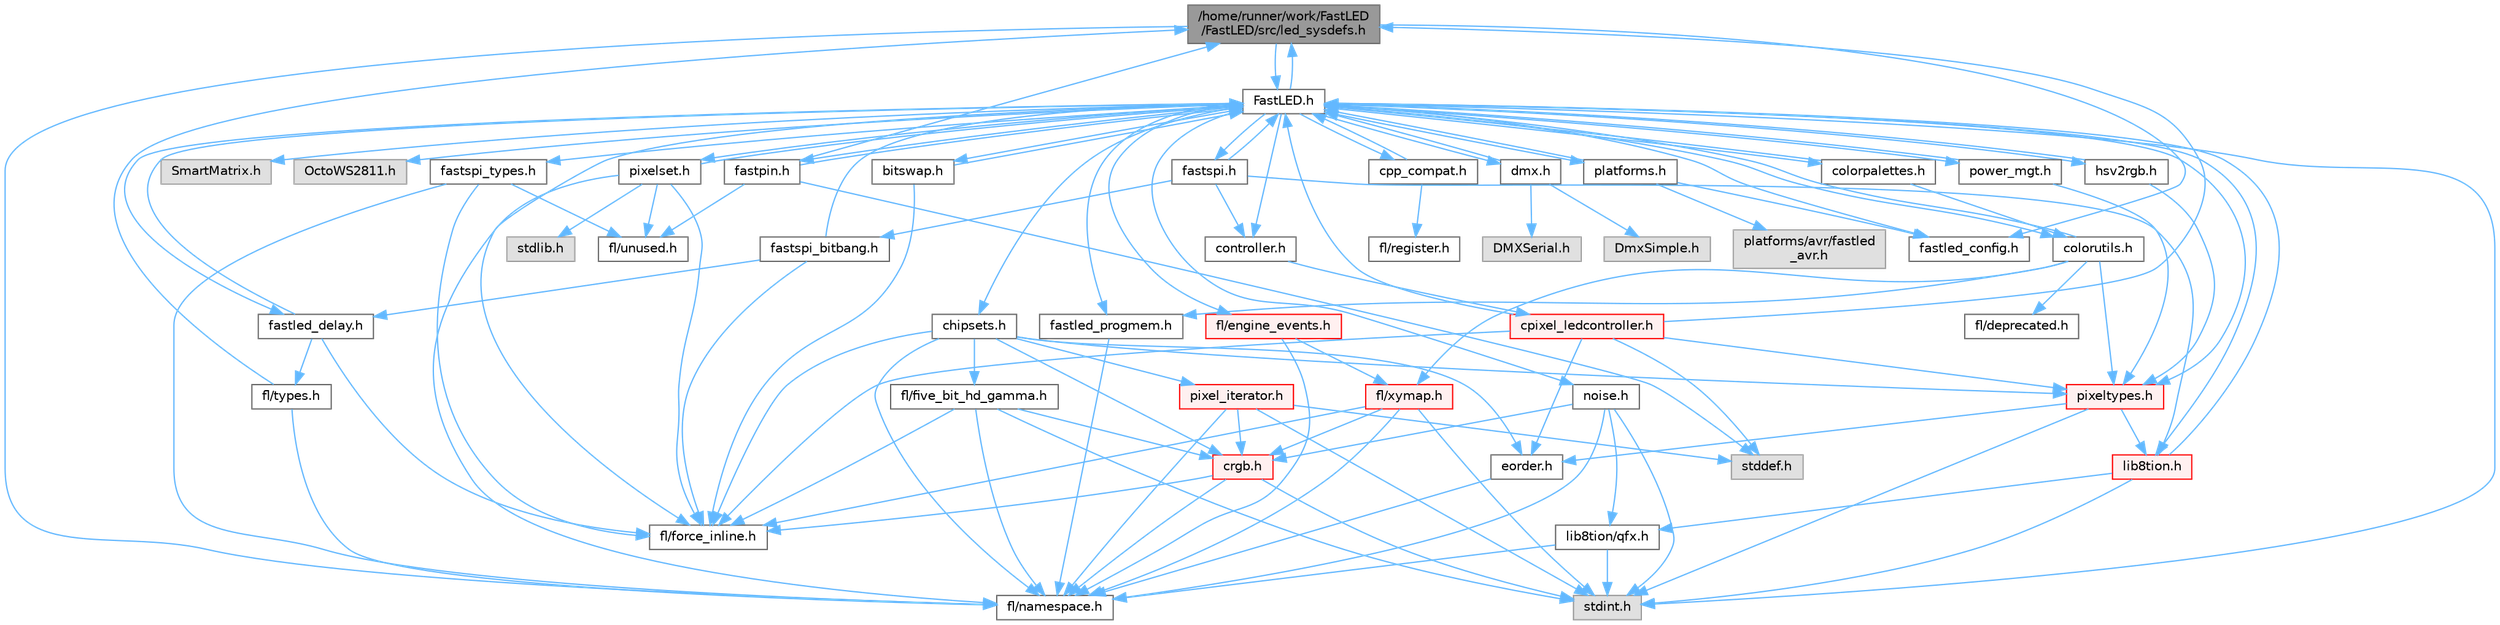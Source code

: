 digraph "/home/runner/work/FastLED/FastLED/src/led_sysdefs.h"
{
 // LATEX_PDF_SIZE
  bgcolor="transparent";
  edge [fontname=Helvetica,fontsize=10,labelfontname=Helvetica,labelfontsize=10];
  node [fontname=Helvetica,fontsize=10,shape=box,height=0.2,width=0.4];
  Node1 [id="Node000001",label="/home/runner/work/FastLED\l/FastLED/src/led_sysdefs.h",height=0.2,width=0.4,color="gray40", fillcolor="grey60", style="filled", fontcolor="black",tooltip="Determines which platform system definitions to include."];
  Node1 -> Node2 [id="edge1_Node000001_Node000002",color="steelblue1",style="solid",tooltip=" "];
  Node2 [id="Node000002",label="FastLED.h",height=0.2,width=0.4,color="grey40", fillcolor="white", style="filled",URL="$db/d97/_fast_l_e_d_8h.html",tooltip="central include file for FastLED, defines the CFastLED class/object"];
  Node2 -> Node3 [id="edge2_Node000002_Node000003",color="steelblue1",style="solid",tooltip=" "];
  Node3 [id="Node000003",label="stdint.h",height=0.2,width=0.4,color="grey60", fillcolor="#E0E0E0", style="filled",tooltip=" "];
  Node2 -> Node4 [id="edge3_Node000002_Node000004",color="steelblue1",style="solid",tooltip=" "];
  Node4 [id="Node000004",label="SmartMatrix.h",height=0.2,width=0.4,color="grey60", fillcolor="#E0E0E0", style="filled",tooltip=" "];
  Node2 -> Node5 [id="edge4_Node000002_Node000005",color="steelblue1",style="solid",tooltip=" "];
  Node5 [id="Node000005",label="OctoWS2811.h",height=0.2,width=0.4,color="grey60", fillcolor="#E0E0E0", style="filled",tooltip=" "];
  Node2 -> Node6 [id="edge5_Node000002_Node000006",color="steelblue1",style="solid",tooltip=" "];
  Node6 [id="Node000006",label="fl/force_inline.h",height=0.2,width=0.4,color="grey40", fillcolor="white", style="filled",URL="$d8/d2d/fl_2force__inline_8h.html",tooltip=" "];
  Node2 -> Node7 [id="edge6_Node000002_Node000007",color="steelblue1",style="solid",tooltip=" "];
  Node7 [id="Node000007",label="cpp_compat.h",height=0.2,width=0.4,color="grey40", fillcolor="white", style="filled",URL="$d9/d13/cpp__compat_8h.html",tooltip="Compatibility functions based on C++ version."];
  Node7 -> Node2 [id="edge7_Node000007_Node000002",color="steelblue1",style="solid",tooltip=" "];
  Node7 -> Node8 [id="edge8_Node000007_Node000008",color="steelblue1",style="solid",tooltip=" "];
  Node8 [id="Node000008",label="fl/register.h",height=0.2,width=0.4,color="grey40", fillcolor="white", style="filled",URL="$d8/dc1/fl_2register_8h.html",tooltip=" "];
  Node2 -> Node9 [id="edge9_Node000002_Node000009",color="steelblue1",style="solid",tooltip=" "];
  Node9 [id="Node000009",label="fastled_config.h",height=0.2,width=0.4,color="grey40", fillcolor="white", style="filled",URL="$d5/d11/fastled__config_8h.html",tooltip="Contains definitions that can be used to configure FastLED at compile time."];
  Node2 -> Node1 [id="edge10_Node000002_Node000001",color="steelblue1",style="solid",tooltip=" "];
  Node2 -> Node10 [id="edge11_Node000002_Node000010",color="steelblue1",style="solid",tooltip=" "];
  Node10 [id="Node000010",label="fastled_delay.h",height=0.2,width=0.4,color="grey40", fillcolor="white", style="filled",URL="$d0/da8/fastled__delay_8h.html",tooltip="Utility functions and classes for managing delay cycles."];
  Node10 -> Node2 [id="edge12_Node000010_Node000002",color="steelblue1",style="solid",tooltip=" "];
  Node10 -> Node11 [id="edge13_Node000010_Node000011",color="steelblue1",style="solid",tooltip=" "];
  Node11 [id="Node000011",label="fl/types.h",height=0.2,width=0.4,color="grey40", fillcolor="white", style="filled",URL="$d7/da1/fl_2types_8h.html",tooltip=" "];
  Node11 -> Node1 [id="edge14_Node000011_Node000001",color="steelblue1",style="solid",tooltip=" "];
  Node11 -> Node12 [id="edge15_Node000011_Node000012",color="steelblue1",style="solid",tooltip=" "];
  Node12 [id="Node000012",label="fl/namespace.h",height=0.2,width=0.4,color="grey40", fillcolor="white", style="filled",URL="$df/d2a/namespace_8h.html",tooltip="Implements the FastLED namespace macros."];
  Node10 -> Node6 [id="edge16_Node000010_Node000006",color="steelblue1",style="solid",tooltip=" "];
  Node2 -> Node13 [id="edge17_Node000002_Node000013",color="steelblue1",style="solid",tooltip=" "];
  Node13 [id="Node000013",label="bitswap.h",height=0.2,width=0.4,color="grey40", fillcolor="white", style="filled",URL="$de/ded/bitswap_8h.html",tooltip="Functions for doing a rotation of bits/bytes used by parallel output."];
  Node13 -> Node2 [id="edge18_Node000013_Node000002",color="steelblue1",style="solid",tooltip=" "];
  Node13 -> Node6 [id="edge19_Node000013_Node000006",color="steelblue1",style="solid",tooltip=" "];
  Node2 -> Node14 [id="edge20_Node000002_Node000014",color="steelblue1",style="solid",tooltip=" "];
  Node14 [id="Node000014",label="controller.h",height=0.2,width=0.4,color="grey40", fillcolor="white", style="filled",URL="$d2/dd9/controller_8h.html",tooltip="deprecated: base definitions used by led controllers for writing out led data"];
  Node14 -> Node15 [id="edge21_Node000014_Node000015",color="steelblue1",style="solid",tooltip=" "];
  Node15 [id="Node000015",label="cpixel_ledcontroller.h",height=0.2,width=0.4,color="red", fillcolor="#FFF0F0", style="filled",URL="$d9/d57/cpixel__ledcontroller_8h.html",tooltip="defines the templated version of the CLEDController class"];
  Node15 -> Node16 [id="edge22_Node000015_Node000016",color="steelblue1",style="solid",tooltip=" "];
  Node16 [id="Node000016",label="stddef.h",height=0.2,width=0.4,color="grey60", fillcolor="#E0E0E0", style="filled",tooltip=" "];
  Node15 -> Node2 [id="edge23_Node000015_Node000002",color="steelblue1",style="solid",tooltip=" "];
  Node15 -> Node1 [id="edge24_Node000015_Node000001",color="steelblue1",style="solid",tooltip=" "];
  Node15 -> Node17 [id="edge25_Node000015_Node000017",color="steelblue1",style="solid",tooltip=" "];
  Node17 [id="Node000017",label="pixeltypes.h",height=0.2,width=0.4,color="red", fillcolor="#FFF0F0", style="filled",URL="$d2/dba/pixeltypes_8h.html",tooltip="Includes defintions for RGB and HSV pixels."];
  Node17 -> Node3 [id="edge26_Node000017_Node000003",color="steelblue1",style="solid",tooltip=" "];
  Node17 -> Node18 [id="edge27_Node000017_Node000018",color="steelblue1",style="solid",tooltip=" "];
  Node18 [id="Node000018",label="lib8tion.h",height=0.2,width=0.4,color="red", fillcolor="#FFF0F0", style="filled",URL="$df/da5/lib8tion_8h.html",tooltip="Fast, efficient 8-bit math functions specifically designed for high-performance LED programming."];
  Node18 -> Node2 [id="edge28_Node000018_Node000002",color="steelblue1",style="solid",tooltip=" "];
  Node18 -> Node3 [id="edge29_Node000018_Node000003",color="steelblue1",style="solid",tooltip=" "];
  Node18 -> Node21 [id="edge30_Node000018_Node000021",color="steelblue1",style="solid",tooltip=" "];
  Node21 [id="Node000021",label="lib8tion/qfx.h",height=0.2,width=0.4,color="grey40", fillcolor="white", style="filled",URL="$d2/d19/qfx_8h.html",tooltip=" "];
  Node21 -> Node3 [id="edge31_Node000021_Node000003",color="steelblue1",style="solid",tooltip=" "];
  Node21 -> Node12 [id="edge32_Node000021_Node000012",color="steelblue1",style="solid",tooltip=" "];
  Node17 -> Node32 [id="edge33_Node000017_Node000032",color="steelblue1",style="solid",tooltip=" "];
  Node32 [id="Node000032",label="eorder.h",height=0.2,width=0.4,color="grey40", fillcolor="white", style="filled",URL="$db/d07/eorder_8h.html",tooltip="Defines color channel ordering enumerations."];
  Node32 -> Node12 [id="edge34_Node000032_Node000012",color="steelblue1",style="solid",tooltip=" "];
  Node15 -> Node32 [id="edge35_Node000015_Node000032",color="steelblue1",style="solid",tooltip=" "];
  Node15 -> Node6 [id="edge36_Node000015_Node000006",color="steelblue1",style="solid",tooltip=" "];
  Node2 -> Node62 [id="edge37_Node000002_Node000062",color="steelblue1",style="solid",tooltip=" "];
  Node62 [id="Node000062",label="fastpin.h",height=0.2,width=0.4,color="grey40", fillcolor="white", style="filled",URL="$db/d65/fastpin_8h.html",tooltip="Class base definitions for defining fast pin access."];
  Node62 -> Node2 [id="edge38_Node000062_Node000002",color="steelblue1",style="solid",tooltip=" "];
  Node62 -> Node1 [id="edge39_Node000062_Node000001",color="steelblue1",style="solid",tooltip=" "];
  Node62 -> Node16 [id="edge40_Node000062_Node000016",color="steelblue1",style="solid",tooltip=" "];
  Node62 -> Node47 [id="edge41_Node000062_Node000047",color="steelblue1",style="solid",tooltip=" "];
  Node47 [id="Node000047",label="fl/unused.h",height=0.2,width=0.4,color="grey40", fillcolor="white", style="filled",URL="$d8/d4b/unused_8h.html",tooltip=" "];
  Node2 -> Node63 [id="edge42_Node000002_Node000063",color="steelblue1",style="solid",tooltip=" "];
  Node63 [id="Node000063",label="fastspi_types.h",height=0.2,width=0.4,color="grey40", fillcolor="white", style="filled",URL="$d2/ddb/fastspi__types_8h.html",tooltip="Data types and constants used by SPI interfaces."];
  Node63 -> Node6 [id="edge43_Node000063_Node000006",color="steelblue1",style="solid",tooltip=" "];
  Node63 -> Node12 [id="edge44_Node000063_Node000012",color="steelblue1",style="solid",tooltip=" "];
  Node63 -> Node47 [id="edge45_Node000063_Node000047",color="steelblue1",style="solid",tooltip=" "];
  Node2 -> Node64 [id="edge46_Node000002_Node000064",color="steelblue1",style="solid",tooltip=" "];
  Node64 [id="Node000064",label="dmx.h",height=0.2,width=0.4,color="grey40", fillcolor="white", style="filled",URL="$d3/de1/dmx_8h.html",tooltip="Defines the DMX512-based LED controllers."];
  Node64 -> Node2 [id="edge47_Node000064_Node000002",color="steelblue1",style="solid",tooltip=" "];
  Node64 -> Node65 [id="edge48_Node000064_Node000065",color="steelblue1",style="solid",tooltip=" "];
  Node65 [id="Node000065",label="DmxSimple.h",height=0.2,width=0.4,color="grey60", fillcolor="#E0E0E0", style="filled",tooltip=" "];
  Node64 -> Node66 [id="edge49_Node000064_Node000066",color="steelblue1",style="solid",tooltip=" "];
  Node66 [id="Node000066",label="DMXSerial.h",height=0.2,width=0.4,color="grey60", fillcolor="#E0E0E0", style="filled",tooltip=" "];
  Node2 -> Node67 [id="edge50_Node000002_Node000067",color="steelblue1",style="solid",tooltip=" "];
  Node67 [id="Node000067",label="platforms.h",height=0.2,width=0.4,color="grey40", fillcolor="white", style="filled",URL="$da/dc9/platforms_8h.html",tooltip="Determines which platforms headers to include."];
  Node67 -> Node2 [id="edge51_Node000067_Node000002",color="steelblue1",style="solid",tooltip=" "];
  Node67 -> Node9 [id="edge52_Node000067_Node000009",color="steelblue1",style="solid",tooltip=" "];
  Node67 -> Node68 [id="edge53_Node000067_Node000068",color="steelblue1",style="solid",tooltip=" "];
  Node68 [id="Node000068",label="platforms/avr/fastled\l_avr.h",height=0.2,width=0.4,color="grey60", fillcolor="#E0E0E0", style="filled",tooltip=" "];
  Node2 -> Node69 [id="edge54_Node000002_Node000069",color="steelblue1",style="solid",tooltip=" "];
  Node69 [id="Node000069",label="fastled_progmem.h",height=0.2,width=0.4,color="grey40", fillcolor="white", style="filled",URL="$df/dab/fastled__progmem_8h.html",tooltip="Wrapper definitions to allow seamless use of PROGMEM in environments that have it."];
  Node69 -> Node12 [id="edge55_Node000069_Node000012",color="steelblue1",style="solid",tooltip=" "];
  Node2 -> Node18 [id="edge56_Node000002_Node000018",color="steelblue1",style="solid",tooltip=" "];
  Node2 -> Node17 [id="edge57_Node000002_Node000017",color="steelblue1",style="solid",tooltip=" "];
  Node2 -> Node70 [id="edge58_Node000002_Node000070",color="steelblue1",style="solid",tooltip=" "];
  Node70 [id="Node000070",label="hsv2rgb.h",height=0.2,width=0.4,color="grey40", fillcolor="white", style="filled",URL="$de/d9a/hsv2rgb_8h.html",tooltip="Functions to convert from the HSV colorspace to the RGB colorspace."];
  Node70 -> Node2 [id="edge59_Node000070_Node000002",color="steelblue1",style="solid",tooltip=" "];
  Node70 -> Node17 [id="edge60_Node000070_Node000017",color="steelblue1",style="solid",tooltip=" "];
  Node2 -> Node71 [id="edge61_Node000002_Node000071",color="steelblue1",style="solid",tooltip=" "];
  Node71 [id="Node000071",label="colorutils.h",height=0.2,width=0.4,color="grey40", fillcolor="white", style="filled",URL="$d1/dfb/colorutils_8h.html",tooltip="Utility functions for color fill, palettes, blending, and more."];
  Node71 -> Node2 [id="edge62_Node000071_Node000002",color="steelblue1",style="solid",tooltip=" "];
  Node71 -> Node17 [id="edge63_Node000071_Node000017",color="steelblue1",style="solid",tooltip=" "];
  Node71 -> Node69 [id="edge64_Node000071_Node000069",color="steelblue1",style="solid",tooltip=" "];
  Node71 -> Node50 [id="edge65_Node000071_Node000050",color="steelblue1",style="solid",tooltip=" "];
  Node50 [id="Node000050",label="fl/xymap.h",height=0.2,width=0.4,color="red", fillcolor="#FFF0F0", style="filled",URL="$d6/dc9/fl_2xymap_8h.html",tooltip=" "];
  Node50 -> Node3 [id="edge66_Node000050_Node000003",color="steelblue1",style="solid",tooltip=" "];
  Node50 -> Node25 [id="edge67_Node000050_Node000025",color="steelblue1",style="solid",tooltip=" "];
  Node25 [id="Node000025",label="crgb.h",height=0.2,width=0.4,color="red", fillcolor="#FFF0F0", style="filled",URL="$db/dd1/crgb_8h.html",tooltip="Defines the red, green, and blue (RGB) pixel struct."];
  Node25 -> Node3 [id="edge68_Node000025_Node000003",color="steelblue1",style="solid",tooltip=" "];
  Node25 -> Node12 [id="edge69_Node000025_Node000012",color="steelblue1",style="solid",tooltip=" "];
  Node25 -> Node6 [id="edge70_Node000025_Node000006",color="steelblue1",style="solid",tooltip=" "];
  Node50 -> Node6 [id="edge71_Node000050_Node000006",color="steelblue1",style="solid",tooltip=" "];
  Node50 -> Node12 [id="edge72_Node000050_Node000012",color="steelblue1",style="solid",tooltip=" "];
  Node71 -> Node72 [id="edge73_Node000071_Node000072",color="steelblue1",style="solid",tooltip=" "];
  Node72 [id="Node000072",label="fl/deprecated.h",height=0.2,width=0.4,color="grey40", fillcolor="white", style="filled",URL="$d4/dce/deprecated_8h.html",tooltip=" "];
  Node2 -> Node73 [id="edge74_Node000002_Node000073",color="steelblue1",style="solid",tooltip=" "];
  Node73 [id="Node000073",label="pixelset.h",height=0.2,width=0.4,color="grey40", fillcolor="white", style="filled",URL="$d4/d46/pixelset_8h.html",tooltip="Declares classes for managing logical groups of LEDs."];
  Node73 -> Node2 [id="edge75_Node000073_Node000002",color="steelblue1",style="solid",tooltip=" "];
  Node73 -> Node6 [id="edge76_Node000073_Node000006",color="steelblue1",style="solid",tooltip=" "];
  Node73 -> Node47 [id="edge77_Node000073_Node000047",color="steelblue1",style="solid",tooltip=" "];
  Node73 -> Node74 [id="edge78_Node000073_Node000074",color="steelblue1",style="solid",tooltip=" "];
  Node74 [id="Node000074",label="stdlib.h",height=0.2,width=0.4,color="grey60", fillcolor="#E0E0E0", style="filled",tooltip=" "];
  Node73 -> Node12 [id="edge79_Node000073_Node000012",color="steelblue1",style="solid",tooltip=" "];
  Node2 -> Node75 [id="edge80_Node000002_Node000075",color="steelblue1",style="solid",tooltip=" "];
  Node75 [id="Node000075",label="colorpalettes.h",height=0.2,width=0.4,color="grey40", fillcolor="white", style="filled",URL="$dc/dcc/colorpalettes_8h.html",tooltip="Declarations for the predefined color palettes supplied by FastLED."];
  Node75 -> Node2 [id="edge81_Node000075_Node000002",color="steelblue1",style="solid",tooltip=" "];
  Node75 -> Node71 [id="edge82_Node000075_Node000071",color="steelblue1",style="solid",tooltip=" "];
  Node2 -> Node76 [id="edge83_Node000002_Node000076",color="steelblue1",style="solid",tooltip=" "];
  Node76 [id="Node000076",label="noise.h",height=0.2,width=0.4,color="grey40", fillcolor="white", style="filled",URL="$d1/d31/noise_8h.html",tooltip="Functions to generate and fill arrays with noise."];
  Node76 -> Node3 [id="edge84_Node000076_Node000003",color="steelblue1",style="solid",tooltip=" "];
  Node76 -> Node25 [id="edge85_Node000076_Node000025",color="steelblue1",style="solid",tooltip=" "];
  Node76 -> Node12 [id="edge86_Node000076_Node000012",color="steelblue1",style="solid",tooltip=" "];
  Node76 -> Node21 [id="edge87_Node000076_Node000021",color="steelblue1",style="solid",tooltip=" "];
  Node2 -> Node77 [id="edge88_Node000002_Node000077",color="steelblue1",style="solid",tooltip=" "];
  Node77 [id="Node000077",label="power_mgt.h",height=0.2,width=0.4,color="grey40", fillcolor="white", style="filled",URL="$dc/d5b/power__mgt_8h.html",tooltip="Functions to limit the power used by FastLED."];
  Node77 -> Node2 [id="edge89_Node000077_Node000002",color="steelblue1",style="solid",tooltip=" "];
  Node77 -> Node17 [id="edge90_Node000077_Node000017",color="steelblue1",style="solid",tooltip=" "];
  Node2 -> Node78 [id="edge91_Node000002_Node000078",color="steelblue1",style="solid",tooltip=" "];
  Node78 [id="Node000078",label="fastspi.h",height=0.2,width=0.4,color="grey40", fillcolor="white", style="filled",URL="$d6/ddc/fastspi_8h.html",tooltip="Serial peripheral interface (SPI) definitions per platform."];
  Node78 -> Node2 [id="edge92_Node000078_Node000002",color="steelblue1",style="solid",tooltip=" "];
  Node78 -> Node14 [id="edge93_Node000078_Node000014",color="steelblue1",style="solid",tooltip=" "];
  Node78 -> Node18 [id="edge94_Node000078_Node000018",color="steelblue1",style="solid",tooltip=" "];
  Node78 -> Node79 [id="edge95_Node000078_Node000079",color="steelblue1",style="solid",tooltip=" "];
  Node79 [id="Node000079",label="fastspi_bitbang.h",height=0.2,width=0.4,color="grey40", fillcolor="white", style="filled",URL="$d9/d8d/fastspi__bitbang_8h.html",tooltip="Software SPI (aka bit-banging) support."];
  Node79 -> Node2 [id="edge96_Node000079_Node000002",color="steelblue1",style="solid",tooltip=" "];
  Node79 -> Node10 [id="edge97_Node000079_Node000010",color="steelblue1",style="solid",tooltip=" "];
  Node79 -> Node6 [id="edge98_Node000079_Node000006",color="steelblue1",style="solid",tooltip=" "];
  Node2 -> Node80 [id="edge99_Node000002_Node000080",color="steelblue1",style="solid",tooltip=" "];
  Node80 [id="Node000080",label="chipsets.h",height=0.2,width=0.4,color="grey40", fillcolor="white", style="filled",URL="$db/d66/chipsets_8h.html",tooltip="Contains the bulk of the definitions for the various LED chipsets supported."];
  Node80 -> Node17 [id="edge100_Node000080_Node000017",color="steelblue1",style="solid",tooltip=" "];
  Node80 -> Node43 [id="edge101_Node000080_Node000043",color="steelblue1",style="solid",tooltip=" "];
  Node43 [id="Node000043",label="fl/five_bit_hd_gamma.h",height=0.2,width=0.4,color="grey40", fillcolor="white", style="filled",URL="$dc/d44/five__bit__hd__gamma_8h.html",tooltip="Declares functions for five-bit gamma correction."];
  Node43 -> Node3 [id="edge102_Node000043_Node000003",color="steelblue1",style="solid",tooltip=" "];
  Node43 -> Node12 [id="edge103_Node000043_Node000012",color="steelblue1",style="solid",tooltip=" "];
  Node43 -> Node6 [id="edge104_Node000043_Node000006",color="steelblue1",style="solid",tooltip=" "];
  Node43 -> Node25 [id="edge105_Node000043_Node000025",color="steelblue1",style="solid",tooltip=" "];
  Node80 -> Node6 [id="edge106_Node000080_Node000006",color="steelblue1",style="solid",tooltip=" "];
  Node80 -> Node45 [id="edge107_Node000080_Node000045",color="steelblue1",style="solid",tooltip=" "];
  Node45 [id="Node000045",label="pixel_iterator.h",height=0.2,width=0.4,color="red", fillcolor="#FFF0F0", style="filled",URL="$d8/d6c/pixel__iterator_8h.html",tooltip="Non-templated low level pixel data writing class."];
  Node45 -> Node16 [id="edge108_Node000045_Node000016",color="steelblue1",style="solid",tooltip=" "];
  Node45 -> Node3 [id="edge109_Node000045_Node000003",color="steelblue1",style="solid",tooltip=" "];
  Node45 -> Node12 [id="edge110_Node000045_Node000012",color="steelblue1",style="solid",tooltip=" "];
  Node45 -> Node25 [id="edge111_Node000045_Node000025",color="steelblue1",style="solid",tooltip=" "];
  Node80 -> Node25 [id="edge112_Node000080_Node000025",color="steelblue1",style="solid",tooltip=" "];
  Node80 -> Node32 [id="edge113_Node000080_Node000032",color="steelblue1",style="solid",tooltip=" "];
  Node80 -> Node12 [id="edge114_Node000080_Node000012",color="steelblue1",style="solid",tooltip=" "];
  Node2 -> Node48 [id="edge115_Node000002_Node000048",color="steelblue1",style="solid",tooltip=" "];
  Node48 [id="Node000048",label="fl/engine_events.h",height=0.2,width=0.4,color="red", fillcolor="#FFF0F0", style="filled",URL="$dc/dd9/fl_2engine__events_8h.html",tooltip=" "];
  Node48 -> Node50 [id="edge116_Node000048_Node000050",color="steelblue1",style="solid",tooltip=" "];
  Node48 -> Node12 [id="edge117_Node000048_Node000012",color="steelblue1",style="solid",tooltip=" "];
  Node1 -> Node9 [id="edge118_Node000001_Node000009",color="steelblue1",style="solid",tooltip=" "];
  Node1 -> Node12 [id="edge119_Node000001_Node000012",color="steelblue1",style="solid",tooltip=" "];
}
